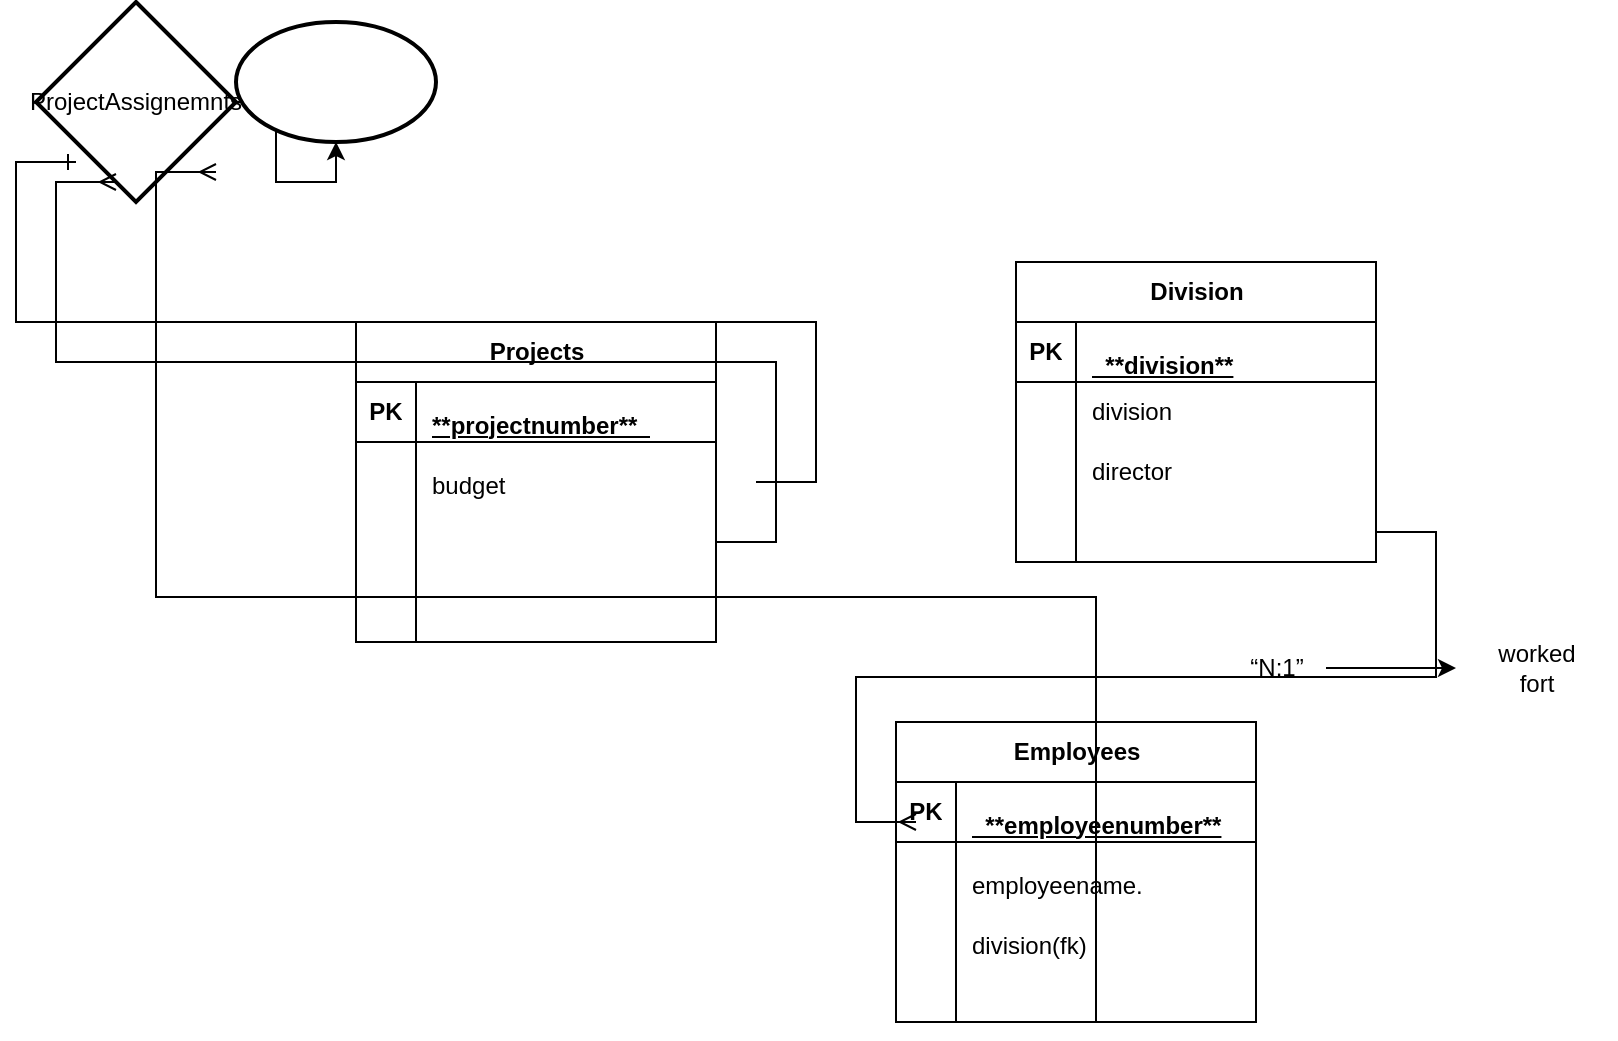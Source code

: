 <mxfile version="28.0.7">
  <diagram name="Page-1" id="Tk0NyLivLdxrpqpYcdPV">
    <mxGraphModel dx="983" dy="685" grid="1" gridSize="10" guides="1" tooltips="1" connect="1" arrows="1" fold="1" page="1" pageScale="1" pageWidth="827" pageHeight="1169" math="0" shadow="0">
      <root>
        <mxCell id="0" />
        <mxCell id="1" parent="0" />
        <mxCell id="Da-6Ln2-z5VCt2MLSPMc-1" value="Projects" style="shape=table;startSize=30;container=1;collapsible=1;childLayout=tableLayout;fixedRows=1;rowLines=0;fontStyle=1;align=center;resizeLast=1;html=1;" parent="1" vertex="1">
          <mxGeometry x="310" y="270" width="180" height="160" as="geometry" />
        </mxCell>
        <mxCell id="Da-6Ln2-z5VCt2MLSPMc-2" value="" style="shape=tableRow;horizontal=0;startSize=0;swimlaneHead=0;swimlaneBody=0;fillColor=none;collapsible=0;dropTarget=0;points=[[0,0.5],[1,0.5]];portConstraint=eastwest;top=0;left=0;right=0;bottom=1;" parent="Da-6Ln2-z5VCt2MLSPMc-1" vertex="1">
          <mxGeometry y="30" width="180" height="30" as="geometry" />
        </mxCell>
        <mxCell id="Da-6Ln2-z5VCt2MLSPMc-3" value="PK" style="shape=partialRectangle;connectable=0;fillColor=none;top=0;left=0;bottom=0;right=0;fontStyle=1;overflow=hidden;whiteSpace=wrap;html=1;" parent="Da-6Ln2-z5VCt2MLSPMc-2" vertex="1">
          <mxGeometry width="30" height="30" as="geometry">
            <mxRectangle width="30" height="30" as="alternateBounds" />
          </mxGeometry>
        </mxCell>
        <mxCell id="Da-6Ln2-z5VCt2MLSPMc-4" value="&lt;p style=&quot;white-space-collapse: preserve;&quot; dir=&quot;auto&quot;&gt;**projectnumber**_&lt;/p&gt;" style="shape=partialRectangle;connectable=0;fillColor=none;top=0;left=0;bottom=0;right=0;align=left;spacingLeft=6;fontStyle=5;overflow=hidden;whiteSpace=wrap;html=1;" parent="Da-6Ln2-z5VCt2MLSPMc-2" vertex="1">
          <mxGeometry x="30" width="150" height="30" as="geometry">
            <mxRectangle width="150" height="30" as="alternateBounds" />
          </mxGeometry>
        </mxCell>
        <mxCell id="Da-6Ln2-z5VCt2MLSPMc-5" value="" style="shape=tableRow;horizontal=0;startSize=0;swimlaneHead=0;swimlaneBody=0;fillColor=none;collapsible=0;dropTarget=0;points=[[0,0.5],[1,0.5]];portConstraint=eastwest;top=0;left=0;right=0;bottom=0;" parent="Da-6Ln2-z5VCt2MLSPMc-1" vertex="1">
          <mxGeometry y="60" width="180" height="30" as="geometry" />
        </mxCell>
        <mxCell id="Da-6Ln2-z5VCt2MLSPMc-6" value="" style="shape=partialRectangle;connectable=0;fillColor=none;top=0;left=0;bottom=0;right=0;editable=1;overflow=hidden;whiteSpace=wrap;html=1;" parent="Da-6Ln2-z5VCt2MLSPMc-5" vertex="1">
          <mxGeometry width="30" height="30" as="geometry">
            <mxRectangle width="30" height="30" as="alternateBounds" />
          </mxGeometry>
        </mxCell>
        <mxCell id="Da-6Ln2-z5VCt2MLSPMc-7" value="&lt;p style=&quot;white-space-collapse: preserve;&quot; dir=&quot;auto&quot;&gt;budget &lt;/p&gt;" style="shape=partialRectangle;connectable=0;fillColor=none;top=0;left=0;bottom=0;right=0;align=left;spacingLeft=6;overflow=hidden;whiteSpace=wrap;html=1;" parent="Da-6Ln2-z5VCt2MLSPMc-5" vertex="1">
          <mxGeometry x="30" width="150" height="30" as="geometry">
            <mxRectangle width="150" height="30" as="alternateBounds" />
          </mxGeometry>
        </mxCell>
        <mxCell id="Da-6Ln2-z5VCt2MLSPMc-8" value="" style="shape=tableRow;horizontal=0;startSize=0;swimlaneHead=0;swimlaneBody=0;fillColor=none;collapsible=0;dropTarget=0;points=[[0,0.5],[1,0.5]];portConstraint=eastwest;top=0;left=0;right=0;bottom=0;" parent="Da-6Ln2-z5VCt2MLSPMc-1" vertex="1">
          <mxGeometry y="90" width="180" height="40" as="geometry" />
        </mxCell>
        <mxCell id="Da-6Ln2-z5VCt2MLSPMc-9" value="" style="shape=partialRectangle;connectable=0;fillColor=none;top=0;left=0;bottom=0;right=0;editable=1;overflow=hidden;whiteSpace=wrap;html=1;" parent="Da-6Ln2-z5VCt2MLSPMc-8" vertex="1">
          <mxGeometry width="30" height="40" as="geometry">
            <mxRectangle width="30" height="40" as="alternateBounds" />
          </mxGeometry>
        </mxCell>
        <mxCell id="Da-6Ln2-z5VCt2MLSPMc-10" value="" style="shape=partialRectangle;connectable=0;fillColor=none;top=0;left=0;bottom=0;right=0;align=left;spacingLeft=6;overflow=hidden;whiteSpace=wrap;html=1;" parent="Da-6Ln2-z5VCt2MLSPMc-8" vertex="1">
          <mxGeometry x="30" width="150" height="40" as="geometry">
            <mxRectangle width="150" height="40" as="alternateBounds" />
          </mxGeometry>
        </mxCell>
        <mxCell id="Da-6Ln2-z5VCt2MLSPMc-11" value="" style="shape=tableRow;horizontal=0;startSize=0;swimlaneHead=0;swimlaneBody=0;fillColor=none;collapsible=0;dropTarget=0;points=[[0,0.5],[1,0.5]];portConstraint=eastwest;top=0;left=0;right=0;bottom=0;" parent="Da-6Ln2-z5VCt2MLSPMc-1" vertex="1">
          <mxGeometry y="130" width="180" height="30" as="geometry" />
        </mxCell>
        <mxCell id="Da-6Ln2-z5VCt2MLSPMc-12" value="" style="shape=partialRectangle;connectable=0;fillColor=none;top=0;left=0;bottom=0;right=0;editable=1;overflow=hidden;whiteSpace=wrap;html=1;" parent="Da-6Ln2-z5VCt2MLSPMc-11" vertex="1">
          <mxGeometry width="30" height="30" as="geometry">
            <mxRectangle width="30" height="30" as="alternateBounds" />
          </mxGeometry>
        </mxCell>
        <mxCell id="Da-6Ln2-z5VCt2MLSPMc-13" value="" style="shape=partialRectangle;connectable=0;fillColor=none;top=0;left=0;bottom=0;right=0;align=left;spacingLeft=6;overflow=hidden;whiteSpace=wrap;html=1;" parent="Da-6Ln2-z5VCt2MLSPMc-11" vertex="1">
          <mxGeometry x="30" width="150" height="30" as="geometry">
            <mxRectangle width="150" height="30" as="alternateBounds" />
          </mxGeometry>
        </mxCell>
        <mxCell id="np4slkjihgR2IgX8bKHY-2" value="Employees" style="shape=table;startSize=30;container=1;collapsible=1;childLayout=tableLayout;fixedRows=1;rowLines=0;fontStyle=1;align=center;resizeLast=1;html=1;" vertex="1" parent="1">
          <mxGeometry x="580" y="470" width="180" height="150" as="geometry" />
        </mxCell>
        <mxCell id="np4slkjihgR2IgX8bKHY-3" value="" style="shape=tableRow;horizontal=0;startSize=0;swimlaneHead=0;swimlaneBody=0;fillColor=none;collapsible=0;dropTarget=0;points=[[0,0.5],[1,0.5]];portConstraint=eastwest;top=0;left=0;right=0;bottom=1;" vertex="1" parent="np4slkjihgR2IgX8bKHY-2">
          <mxGeometry y="30" width="180" height="30" as="geometry" />
        </mxCell>
        <mxCell id="np4slkjihgR2IgX8bKHY-4" value="PK" style="shape=partialRectangle;connectable=0;fillColor=none;top=0;left=0;bottom=0;right=0;fontStyle=1;overflow=hidden;whiteSpace=wrap;html=1;" vertex="1" parent="np4slkjihgR2IgX8bKHY-3">
          <mxGeometry width="30" height="30" as="geometry">
            <mxRectangle width="30" height="30" as="alternateBounds" />
          </mxGeometry>
        </mxCell>
        <mxCell id="np4slkjihgR2IgX8bKHY-5" value="&lt;p style=&quot;white-space-collapse: preserve;&quot; dir=&quot;auto&quot;&gt;_**employeenumber**&lt;/p&gt;" style="shape=partialRectangle;connectable=0;fillColor=none;top=0;left=0;bottom=0;right=0;align=left;spacingLeft=6;fontStyle=5;overflow=hidden;whiteSpace=wrap;html=1;" vertex="1" parent="np4slkjihgR2IgX8bKHY-3">
          <mxGeometry x="30" width="150" height="30" as="geometry">
            <mxRectangle width="150" height="30" as="alternateBounds" />
          </mxGeometry>
        </mxCell>
        <mxCell id="np4slkjihgR2IgX8bKHY-6" value="" style="shape=tableRow;horizontal=0;startSize=0;swimlaneHead=0;swimlaneBody=0;fillColor=none;collapsible=0;dropTarget=0;points=[[0,0.5],[1,0.5]];portConstraint=eastwest;top=0;left=0;right=0;bottom=0;" vertex="1" parent="np4slkjihgR2IgX8bKHY-2">
          <mxGeometry y="60" width="180" height="30" as="geometry" />
        </mxCell>
        <mxCell id="np4slkjihgR2IgX8bKHY-7" value="" style="shape=partialRectangle;connectable=0;fillColor=none;top=0;left=0;bottom=0;right=0;editable=1;overflow=hidden;whiteSpace=wrap;html=1;" vertex="1" parent="np4slkjihgR2IgX8bKHY-6">
          <mxGeometry width="30" height="30" as="geometry">
            <mxRectangle width="30" height="30" as="alternateBounds" />
          </mxGeometry>
        </mxCell>
        <mxCell id="np4slkjihgR2IgX8bKHY-8" value="&lt;meta charset=&quot;utf-8&quot;&gt;&lt;p style=&quot;white-space: pre-wrap;&quot; dir=&quot;auto&quot;&gt;employeename.&lt;/p&gt;" style="shape=partialRectangle;connectable=0;fillColor=none;top=0;left=0;bottom=0;right=0;align=left;spacingLeft=6;overflow=hidden;whiteSpace=wrap;html=1;" vertex="1" parent="np4slkjihgR2IgX8bKHY-6">
          <mxGeometry x="30" width="150" height="30" as="geometry">
            <mxRectangle width="150" height="30" as="alternateBounds" />
          </mxGeometry>
        </mxCell>
        <mxCell id="np4slkjihgR2IgX8bKHY-9" value="" style="shape=tableRow;horizontal=0;startSize=0;swimlaneHead=0;swimlaneBody=0;fillColor=none;collapsible=0;dropTarget=0;points=[[0,0.5],[1,0.5]];portConstraint=eastwest;top=0;left=0;right=0;bottom=0;" vertex="1" parent="np4slkjihgR2IgX8bKHY-2">
          <mxGeometry y="90" width="180" height="30" as="geometry" />
        </mxCell>
        <mxCell id="np4slkjihgR2IgX8bKHY-10" value="" style="shape=partialRectangle;connectable=0;fillColor=none;top=0;left=0;bottom=0;right=0;editable=1;overflow=hidden;whiteSpace=wrap;html=1;" vertex="1" parent="np4slkjihgR2IgX8bKHY-9">
          <mxGeometry width="30" height="30" as="geometry">
            <mxRectangle width="30" height="30" as="alternateBounds" />
          </mxGeometry>
        </mxCell>
        <mxCell id="np4slkjihgR2IgX8bKHY-11" value="&lt;p style=&quot;white-space: pre-wrap;&quot; dir=&quot;auto&quot;&gt;division(fk)&lt;/p&gt;" style="shape=partialRectangle;connectable=0;fillColor=none;top=0;left=0;bottom=0;right=0;align=left;spacingLeft=6;overflow=hidden;whiteSpace=wrap;html=1;" vertex="1" parent="np4slkjihgR2IgX8bKHY-9">
          <mxGeometry x="30" width="150" height="30" as="geometry">
            <mxRectangle width="150" height="30" as="alternateBounds" />
          </mxGeometry>
        </mxCell>
        <mxCell id="np4slkjihgR2IgX8bKHY-12" value="" style="shape=tableRow;horizontal=0;startSize=0;swimlaneHead=0;swimlaneBody=0;fillColor=none;collapsible=0;dropTarget=0;points=[[0,0.5],[1,0.5]];portConstraint=eastwest;top=0;left=0;right=0;bottom=0;" vertex="1" parent="np4slkjihgR2IgX8bKHY-2">
          <mxGeometry y="120" width="180" height="30" as="geometry" />
        </mxCell>
        <mxCell id="np4slkjihgR2IgX8bKHY-13" value="" style="shape=partialRectangle;connectable=0;fillColor=none;top=0;left=0;bottom=0;right=0;editable=1;overflow=hidden;whiteSpace=wrap;html=1;" vertex="1" parent="np4slkjihgR2IgX8bKHY-12">
          <mxGeometry width="30" height="30" as="geometry">
            <mxRectangle width="30" height="30" as="alternateBounds" />
          </mxGeometry>
        </mxCell>
        <mxCell id="np4slkjihgR2IgX8bKHY-14" value="" style="shape=partialRectangle;connectable=0;fillColor=none;top=0;left=0;bottom=0;right=0;align=left;spacingLeft=6;overflow=hidden;whiteSpace=wrap;html=1;" vertex="1" parent="np4slkjihgR2IgX8bKHY-12">
          <mxGeometry x="30" width="150" height="30" as="geometry">
            <mxRectangle width="150" height="30" as="alternateBounds" />
          </mxGeometry>
        </mxCell>
        <mxCell id="np4slkjihgR2IgX8bKHY-15" value="Division" style="shape=table;startSize=30;container=1;collapsible=1;childLayout=tableLayout;fixedRows=1;rowLines=0;fontStyle=1;align=center;resizeLast=1;html=1;" vertex="1" parent="1">
          <mxGeometry x="640" y="240" width="180" height="150" as="geometry" />
        </mxCell>
        <mxCell id="np4slkjihgR2IgX8bKHY-16" value="" style="shape=tableRow;horizontal=0;startSize=0;swimlaneHead=0;swimlaneBody=0;fillColor=none;collapsible=0;dropTarget=0;points=[[0,0.5],[1,0.5]];portConstraint=eastwest;top=0;left=0;right=0;bottom=1;" vertex="1" parent="np4slkjihgR2IgX8bKHY-15">
          <mxGeometry y="30" width="180" height="30" as="geometry" />
        </mxCell>
        <mxCell id="np4slkjihgR2IgX8bKHY-17" value="PK" style="shape=partialRectangle;connectable=0;fillColor=none;top=0;left=0;bottom=0;right=0;fontStyle=1;overflow=hidden;whiteSpace=wrap;html=1;" vertex="1" parent="np4slkjihgR2IgX8bKHY-16">
          <mxGeometry width="30" height="30" as="geometry">
            <mxRectangle width="30" height="30" as="alternateBounds" />
          </mxGeometry>
        </mxCell>
        <mxCell id="np4slkjihgR2IgX8bKHY-18" value="&lt;p style=&quot;white-space-collapse: preserve;&quot; dir=&quot;auto&quot;&gt;_**division**&lt;/p&gt;" style="shape=partialRectangle;connectable=0;fillColor=none;top=0;left=0;bottom=0;right=0;align=left;spacingLeft=6;fontStyle=5;overflow=hidden;whiteSpace=wrap;html=1;" vertex="1" parent="np4slkjihgR2IgX8bKHY-16">
          <mxGeometry x="30" width="150" height="30" as="geometry">
            <mxRectangle width="150" height="30" as="alternateBounds" />
          </mxGeometry>
        </mxCell>
        <mxCell id="np4slkjihgR2IgX8bKHY-19" value="" style="shape=tableRow;horizontal=0;startSize=0;swimlaneHead=0;swimlaneBody=0;fillColor=none;collapsible=0;dropTarget=0;points=[[0,0.5],[1,0.5]];portConstraint=eastwest;top=0;left=0;right=0;bottom=0;" vertex="1" parent="np4slkjihgR2IgX8bKHY-15">
          <mxGeometry y="60" width="180" height="30" as="geometry" />
        </mxCell>
        <mxCell id="np4slkjihgR2IgX8bKHY-20" value="" style="shape=partialRectangle;connectable=0;fillColor=none;top=0;left=0;bottom=0;right=0;editable=1;overflow=hidden;whiteSpace=wrap;html=1;" vertex="1" parent="np4slkjihgR2IgX8bKHY-19">
          <mxGeometry width="30" height="30" as="geometry">
            <mxRectangle width="30" height="30" as="alternateBounds" />
          </mxGeometry>
        </mxCell>
        <mxCell id="np4slkjihgR2IgX8bKHY-21" value="division" style="shape=partialRectangle;connectable=0;fillColor=none;top=0;left=0;bottom=0;right=0;align=left;spacingLeft=6;overflow=hidden;whiteSpace=wrap;html=1;" vertex="1" parent="np4slkjihgR2IgX8bKHY-19">
          <mxGeometry x="30" width="150" height="30" as="geometry">
            <mxRectangle width="150" height="30" as="alternateBounds" />
          </mxGeometry>
        </mxCell>
        <mxCell id="np4slkjihgR2IgX8bKHY-22" value="" style="shape=tableRow;horizontal=0;startSize=0;swimlaneHead=0;swimlaneBody=0;fillColor=none;collapsible=0;dropTarget=0;points=[[0,0.5],[1,0.5]];portConstraint=eastwest;top=0;left=0;right=0;bottom=0;" vertex="1" parent="np4slkjihgR2IgX8bKHY-15">
          <mxGeometry y="90" width="180" height="30" as="geometry" />
        </mxCell>
        <mxCell id="np4slkjihgR2IgX8bKHY-23" value="" style="shape=partialRectangle;connectable=0;fillColor=none;top=0;left=0;bottom=0;right=0;editable=1;overflow=hidden;whiteSpace=wrap;html=1;" vertex="1" parent="np4slkjihgR2IgX8bKHY-22">
          <mxGeometry width="30" height="30" as="geometry">
            <mxRectangle width="30" height="30" as="alternateBounds" />
          </mxGeometry>
        </mxCell>
        <mxCell id="np4slkjihgR2IgX8bKHY-24" value="director" style="shape=partialRectangle;connectable=0;fillColor=none;top=0;left=0;bottom=0;right=0;align=left;spacingLeft=6;overflow=hidden;whiteSpace=wrap;html=1;" vertex="1" parent="np4slkjihgR2IgX8bKHY-22">
          <mxGeometry x="30" width="150" height="30" as="geometry">
            <mxRectangle width="150" height="30" as="alternateBounds" />
          </mxGeometry>
        </mxCell>
        <mxCell id="np4slkjihgR2IgX8bKHY-25" value="" style="shape=tableRow;horizontal=0;startSize=0;swimlaneHead=0;swimlaneBody=0;fillColor=none;collapsible=0;dropTarget=0;points=[[0,0.5],[1,0.5]];portConstraint=eastwest;top=0;left=0;right=0;bottom=0;" vertex="1" parent="np4slkjihgR2IgX8bKHY-15">
          <mxGeometry y="120" width="180" height="30" as="geometry" />
        </mxCell>
        <mxCell id="np4slkjihgR2IgX8bKHY-26" value="" style="shape=partialRectangle;connectable=0;fillColor=none;top=0;left=0;bottom=0;right=0;editable=1;overflow=hidden;whiteSpace=wrap;html=1;" vertex="1" parent="np4slkjihgR2IgX8bKHY-25">
          <mxGeometry width="30" height="30" as="geometry">
            <mxRectangle width="30" height="30" as="alternateBounds" />
          </mxGeometry>
        </mxCell>
        <mxCell id="np4slkjihgR2IgX8bKHY-27" value="" style="shape=partialRectangle;connectable=0;fillColor=none;top=0;left=0;bottom=0;right=0;align=left;spacingLeft=6;overflow=hidden;whiteSpace=wrap;html=1;" vertex="1" parent="np4slkjihgR2IgX8bKHY-25">
          <mxGeometry x="30" width="150" height="30" as="geometry">
            <mxRectangle width="150" height="30" as="alternateBounds" />
          </mxGeometry>
        </mxCell>
        <mxCell id="np4slkjihgR2IgX8bKHY-32" value="" style="edgeStyle=entityRelationEdgeStyle;fontSize=12;html=1;endArrow=ERmany;rounded=0;" edge="1" parent="1" source="np4slkjihgR2IgX8bKHY-25">
          <mxGeometry width="100" height="100" relative="1" as="geometry">
            <mxPoint x="820" y="400" as="sourcePoint" />
            <mxPoint x="590" y="520" as="targetPoint" />
          </mxGeometry>
        </mxCell>
        <mxCell id="np4slkjihgR2IgX8bKHY-34" value="" style="edgeStyle=entityRelationEdgeStyle;fontSize=12;html=1;endArrow=ERone;endFill=1;rounded=0;" edge="1" parent="1">
          <mxGeometry width="100" height="100" relative="1" as="geometry">
            <mxPoint x="510" y="350" as="sourcePoint" />
            <mxPoint x="170" y="190" as="targetPoint" />
            <Array as="points">
              <mxPoint x="130" y="340" />
            </Array>
          </mxGeometry>
        </mxCell>
        <mxCell id="np4slkjihgR2IgX8bKHY-40" style="edgeStyle=orthogonalEdgeStyle;rounded=0;orthogonalLoop=1;jettySize=auto;html=1;exitX=1;exitY=0.5;exitDx=0;exitDy=0;exitPerimeter=0;" edge="1" parent="1" source="np4slkjihgR2IgX8bKHY-35" target="np4slkjihgR2IgX8bKHY-39">
          <mxGeometry relative="1" as="geometry" />
        </mxCell>
        <mxCell id="np4slkjihgR2IgX8bKHY-35" value="ProjectAssignemnts" style="strokeWidth=2;html=1;shape=mxgraph.flowchart.decision;whiteSpace=wrap;" vertex="1" parent="1">
          <mxGeometry x="150" y="110" width="100" height="100" as="geometry" />
        </mxCell>
        <mxCell id="np4slkjihgR2IgX8bKHY-36" value="" style="edgeStyle=entityRelationEdgeStyle;fontSize=12;html=1;endArrow=ERmany;rounded=0;" edge="1" parent="1" source="Da-6Ln2-z5VCt2MLSPMc-8">
          <mxGeometry width="100" height="100" relative="1" as="geometry">
            <mxPoint x="90" y="300" as="sourcePoint" />
            <mxPoint x="190" y="200" as="targetPoint" />
          </mxGeometry>
        </mxCell>
        <mxCell id="np4slkjihgR2IgX8bKHY-37" value="" style="edgeStyle=entityRelationEdgeStyle;fontSize=12;html=1;endArrow=ERmany;rounded=0;exitX=1;exitY=0.5;exitDx=0;exitDy=0;" edge="1" parent="1">
          <mxGeometry width="100" height="100" relative="1" as="geometry">
            <mxPoint x="650" y="620" as="sourcePoint" />
            <mxPoint x="240" y="195" as="targetPoint" />
          </mxGeometry>
        </mxCell>
        <mxCell id="np4slkjihgR2IgX8bKHY-39" value="" style="strokeWidth=2;html=1;shape=mxgraph.flowchart.start_1;whiteSpace=wrap;" vertex="1" parent="1">
          <mxGeometry x="250" y="120" width="100" height="60" as="geometry" />
        </mxCell>
        <mxCell id="np4slkjihgR2IgX8bKHY-43" value="" style="edgeStyle=orthogonalEdgeStyle;rounded=0;orthogonalLoop=1;jettySize=auto;html=1;" edge="1" parent="1" source="np4slkjihgR2IgX8bKHY-41" target="np4slkjihgR2IgX8bKHY-42">
          <mxGeometry relative="1" as="geometry" />
        </mxCell>
        <mxCell id="np4slkjihgR2IgX8bKHY-41" value="&lt;p style=&quot;white-space: pre-wrap;&quot; dir=&quot;auto&quot;&gt;“N:1”&lt;/p&gt;" style="text;html=1;align=center;verticalAlign=middle;resizable=0;points=[];autosize=1;strokeColor=none;fillColor=none;" vertex="1" parent="1">
          <mxGeometry x="745" y="418" width="50" height="50" as="geometry" />
        </mxCell>
        <mxCell id="np4slkjihgR2IgX8bKHY-42" value="&lt;p style=&quot;white-space: pre-wrap;&quot; dir=&quot;auto&quot;&gt;worked fort&lt;/p&gt;" style="text;html=1;align=center;verticalAlign=middle;resizable=0;points=[];autosize=1;strokeColor=none;fillColor=none;" vertex="1" parent="1">
          <mxGeometry x="860" y="418" width="80" height="50" as="geometry" />
        </mxCell>
      </root>
    </mxGraphModel>
  </diagram>
</mxfile>
